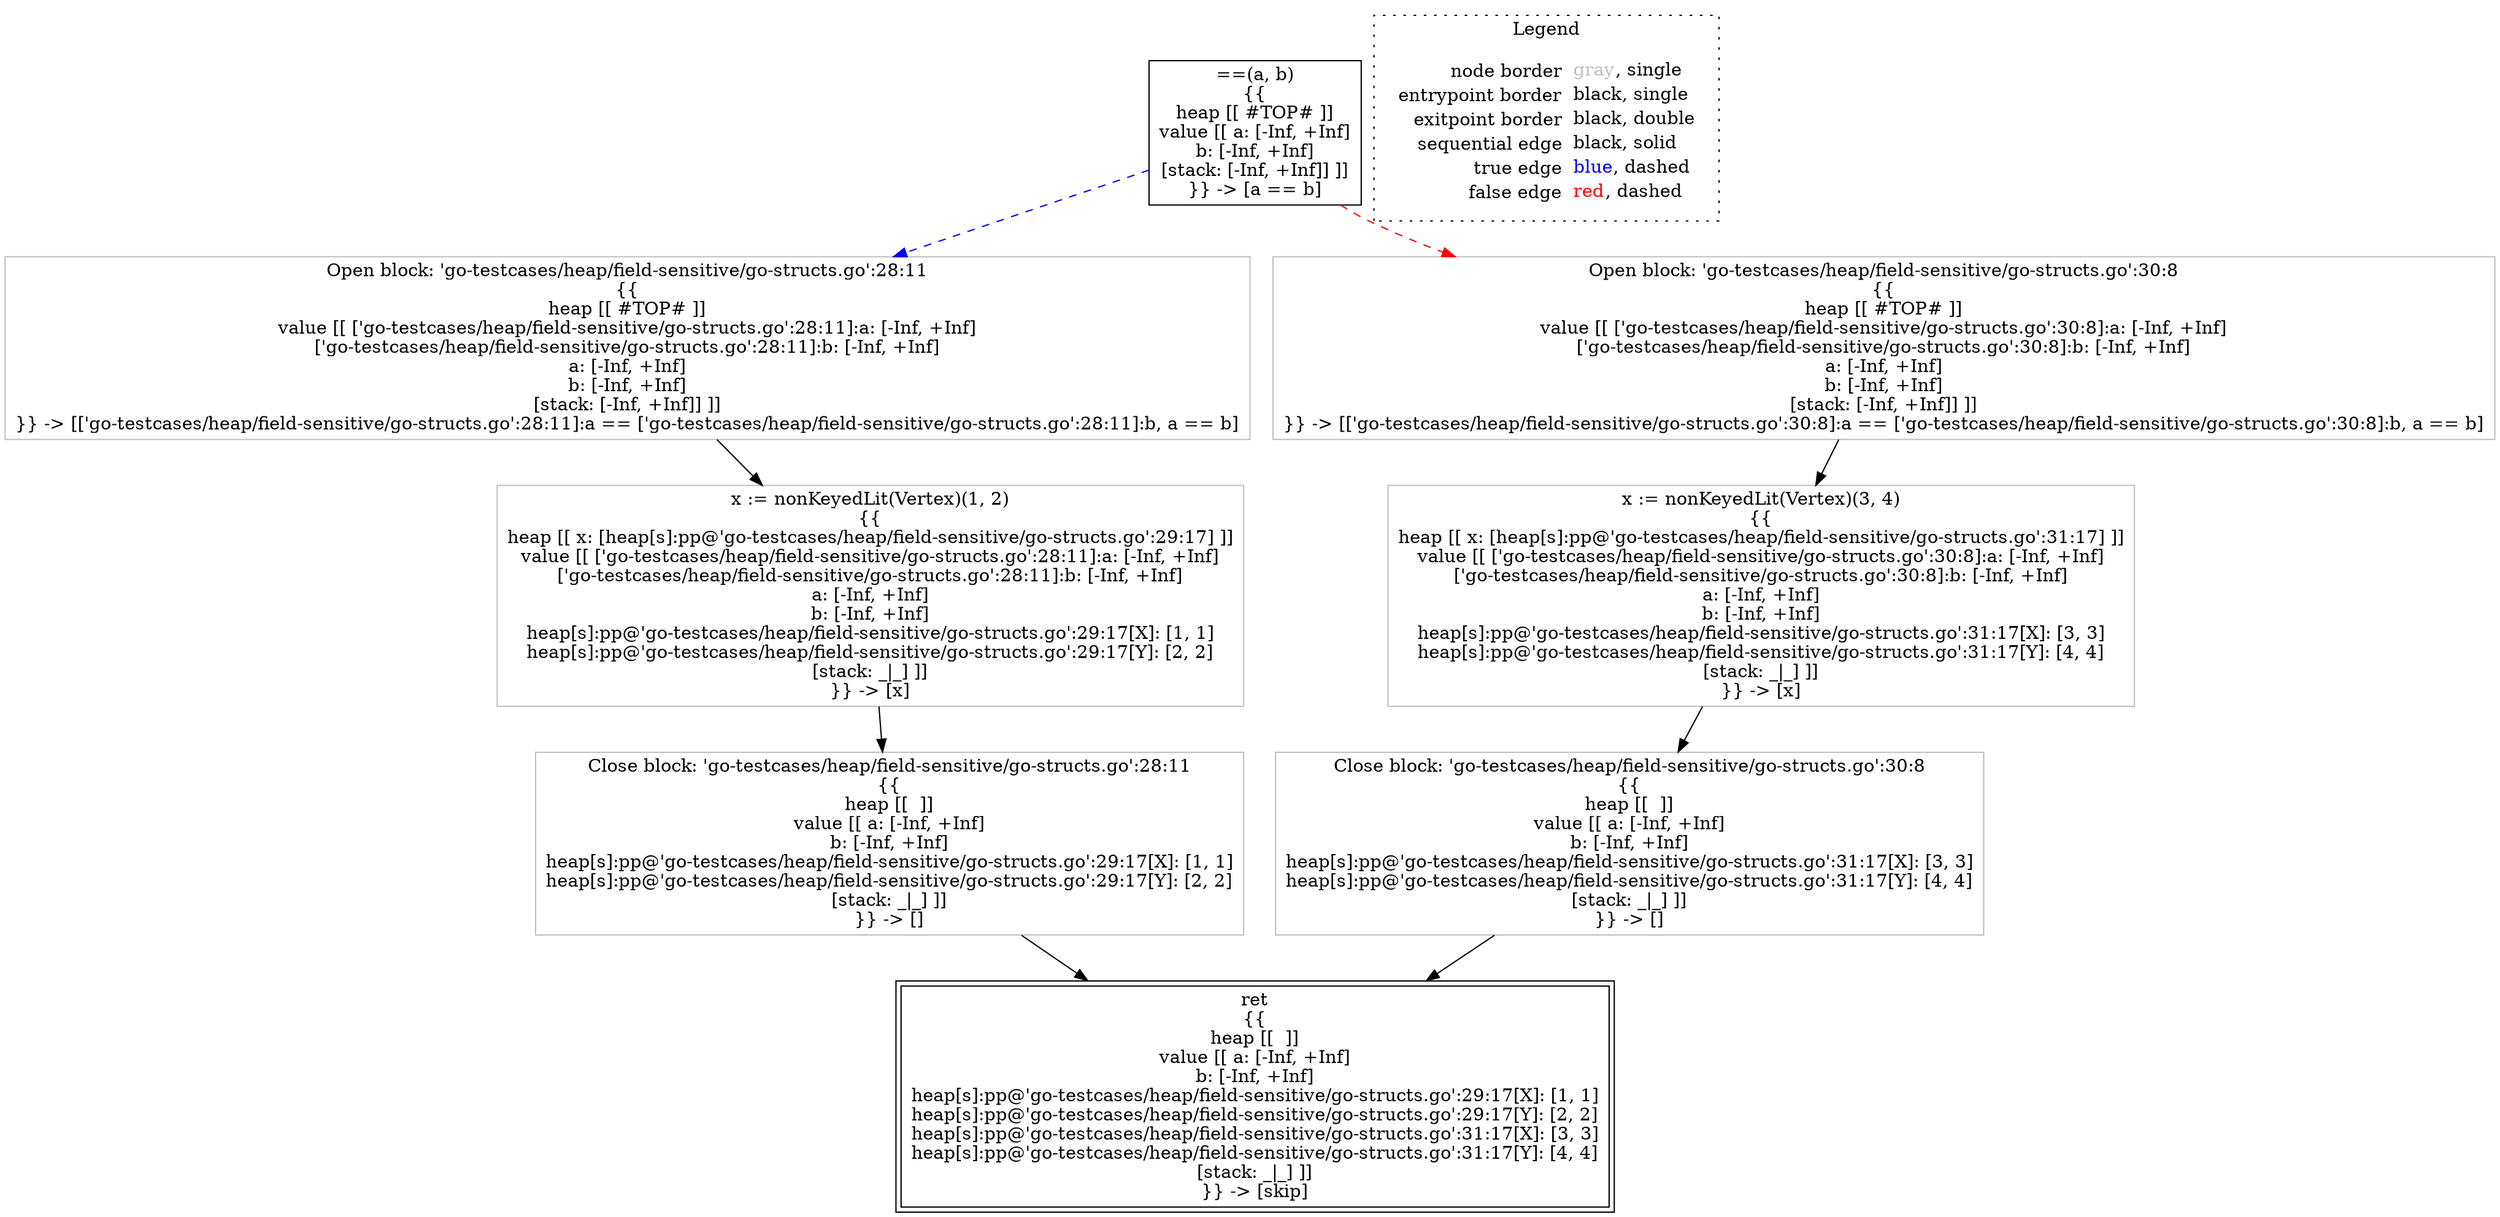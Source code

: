 digraph {
	"node0" [shape="rect",color="black",label=<==(a, b)<BR/>{{<BR/>heap [[ #TOP# ]]<BR/>value [[ a: [-Inf, +Inf]<BR/>b: [-Inf, +Inf]<BR/>[stack: [-Inf, +Inf]] ]]<BR/>}} -&gt; [a == b]>];
	"node1" [shape="rect",color="gray",label=<Close block: 'go-testcases/heap/field-sensitive/go-structs.go':30:8<BR/>{{<BR/>heap [[  ]]<BR/>value [[ a: [-Inf, +Inf]<BR/>b: [-Inf, +Inf]<BR/>heap[s]:pp@'go-testcases/heap/field-sensitive/go-structs.go':31:17[X]: [3, 3]<BR/>heap[s]:pp@'go-testcases/heap/field-sensitive/go-structs.go':31:17[Y]: [4, 4]<BR/>[stack: _|_] ]]<BR/>}} -&gt; []>];
	"node2" [shape="rect",color="black",peripheries="2",label=<ret<BR/>{{<BR/>heap [[  ]]<BR/>value [[ a: [-Inf, +Inf]<BR/>b: [-Inf, +Inf]<BR/>heap[s]:pp@'go-testcases/heap/field-sensitive/go-structs.go':29:17[X]: [1, 1]<BR/>heap[s]:pp@'go-testcases/heap/field-sensitive/go-structs.go':29:17[Y]: [2, 2]<BR/>heap[s]:pp@'go-testcases/heap/field-sensitive/go-structs.go':31:17[X]: [3, 3]<BR/>heap[s]:pp@'go-testcases/heap/field-sensitive/go-structs.go':31:17[Y]: [4, 4]<BR/>[stack: _|_] ]]<BR/>}} -&gt; [skip]>];
	"node3" [shape="rect",color="gray",label=<x := nonKeyedLit(Vertex)(1, 2)<BR/>{{<BR/>heap [[ x: [heap[s]:pp@'go-testcases/heap/field-sensitive/go-structs.go':29:17] ]]<BR/>value [[ ['go-testcases/heap/field-sensitive/go-structs.go':28:11]:a: [-Inf, +Inf]<BR/>['go-testcases/heap/field-sensitive/go-structs.go':28:11]:b: [-Inf, +Inf]<BR/>a: [-Inf, +Inf]<BR/>b: [-Inf, +Inf]<BR/>heap[s]:pp@'go-testcases/heap/field-sensitive/go-structs.go':29:17[X]: [1, 1]<BR/>heap[s]:pp@'go-testcases/heap/field-sensitive/go-structs.go':29:17[Y]: [2, 2]<BR/>[stack: _|_] ]]<BR/>}} -&gt; [x]>];
	"node4" [shape="rect",color="gray",label=<Close block: 'go-testcases/heap/field-sensitive/go-structs.go':28:11<BR/>{{<BR/>heap [[  ]]<BR/>value [[ a: [-Inf, +Inf]<BR/>b: [-Inf, +Inf]<BR/>heap[s]:pp@'go-testcases/heap/field-sensitive/go-structs.go':29:17[X]: [1, 1]<BR/>heap[s]:pp@'go-testcases/heap/field-sensitive/go-structs.go':29:17[Y]: [2, 2]<BR/>[stack: _|_] ]]<BR/>}} -&gt; []>];
	"node5" [shape="rect",color="gray",label=<Open block: 'go-testcases/heap/field-sensitive/go-structs.go':28:11<BR/>{{<BR/>heap [[ #TOP# ]]<BR/>value [[ ['go-testcases/heap/field-sensitive/go-structs.go':28:11]:a: [-Inf, +Inf]<BR/>['go-testcases/heap/field-sensitive/go-structs.go':28:11]:b: [-Inf, +Inf]<BR/>a: [-Inf, +Inf]<BR/>b: [-Inf, +Inf]<BR/>[stack: [-Inf, +Inf]] ]]<BR/>}} -&gt; [['go-testcases/heap/field-sensitive/go-structs.go':28:11]:a == ['go-testcases/heap/field-sensitive/go-structs.go':28:11]:b, a == b]>];
	"node6" [shape="rect",color="gray",label=<Open block: 'go-testcases/heap/field-sensitive/go-structs.go':30:8<BR/>{{<BR/>heap [[ #TOP# ]]<BR/>value [[ ['go-testcases/heap/field-sensitive/go-structs.go':30:8]:a: [-Inf, +Inf]<BR/>['go-testcases/heap/field-sensitive/go-structs.go':30:8]:b: [-Inf, +Inf]<BR/>a: [-Inf, +Inf]<BR/>b: [-Inf, +Inf]<BR/>[stack: [-Inf, +Inf]] ]]<BR/>}} -&gt; [['go-testcases/heap/field-sensitive/go-structs.go':30:8]:a == ['go-testcases/heap/field-sensitive/go-structs.go':30:8]:b, a == b]>];
	"node7" [shape="rect",color="gray",label=<x := nonKeyedLit(Vertex)(3, 4)<BR/>{{<BR/>heap [[ x: [heap[s]:pp@'go-testcases/heap/field-sensitive/go-structs.go':31:17] ]]<BR/>value [[ ['go-testcases/heap/field-sensitive/go-structs.go':30:8]:a: [-Inf, +Inf]<BR/>['go-testcases/heap/field-sensitive/go-structs.go':30:8]:b: [-Inf, +Inf]<BR/>a: [-Inf, +Inf]<BR/>b: [-Inf, +Inf]<BR/>heap[s]:pp@'go-testcases/heap/field-sensitive/go-structs.go':31:17[X]: [3, 3]<BR/>heap[s]:pp@'go-testcases/heap/field-sensitive/go-structs.go':31:17[Y]: [4, 4]<BR/>[stack: _|_] ]]<BR/>}} -&gt; [x]>];
	"node0" -> "node5" [color="blue",style="dashed"];
	"node0" -> "node6" [color="red",style="dashed"];
	"node1" -> "node2" [color="black"];
	"node3" -> "node4" [color="black"];
	"node4" -> "node2" [color="black"];
	"node5" -> "node3" [color="black"];
	"node6" -> "node7" [color="black"];
	"node7" -> "node1" [color="black"];
subgraph cluster_legend {
	label="Legend";
	style=dotted;
	node [shape=plaintext];
	"legend" [label=<<table border="0" cellpadding="2" cellspacing="0" cellborder="0"><tr><td align="right">node border&nbsp;</td><td align="left"><font color="gray">gray</font>, single</td></tr><tr><td align="right">entrypoint border&nbsp;</td><td align="left"><font color="black">black</font>, single</td></tr><tr><td align="right">exitpoint border&nbsp;</td><td align="left"><font color="black">black</font>, double</td></tr><tr><td align="right">sequential edge&nbsp;</td><td align="left"><font color="black">black</font>, solid</td></tr><tr><td align="right">true edge&nbsp;</td><td align="left"><font color="blue">blue</font>, dashed</td></tr><tr><td align="right">false edge&nbsp;</td><td align="left"><font color="red">red</font>, dashed</td></tr></table>>];
}

}
